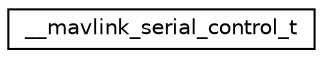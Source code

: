 digraph "Graphical Class Hierarchy"
{
 // INTERACTIVE_SVG=YES
  edge [fontname="Helvetica",fontsize="10",labelfontname="Helvetica",labelfontsize="10"];
  node [fontname="Helvetica",fontsize="10",shape=record];
  rankdir="LR";
  Node1 [label="__mavlink_serial_control_t",height=0.2,width=0.4,color="black", fillcolor="white", style="filled",URL="$struct____mavlink__serial__control__t.html"];
}

